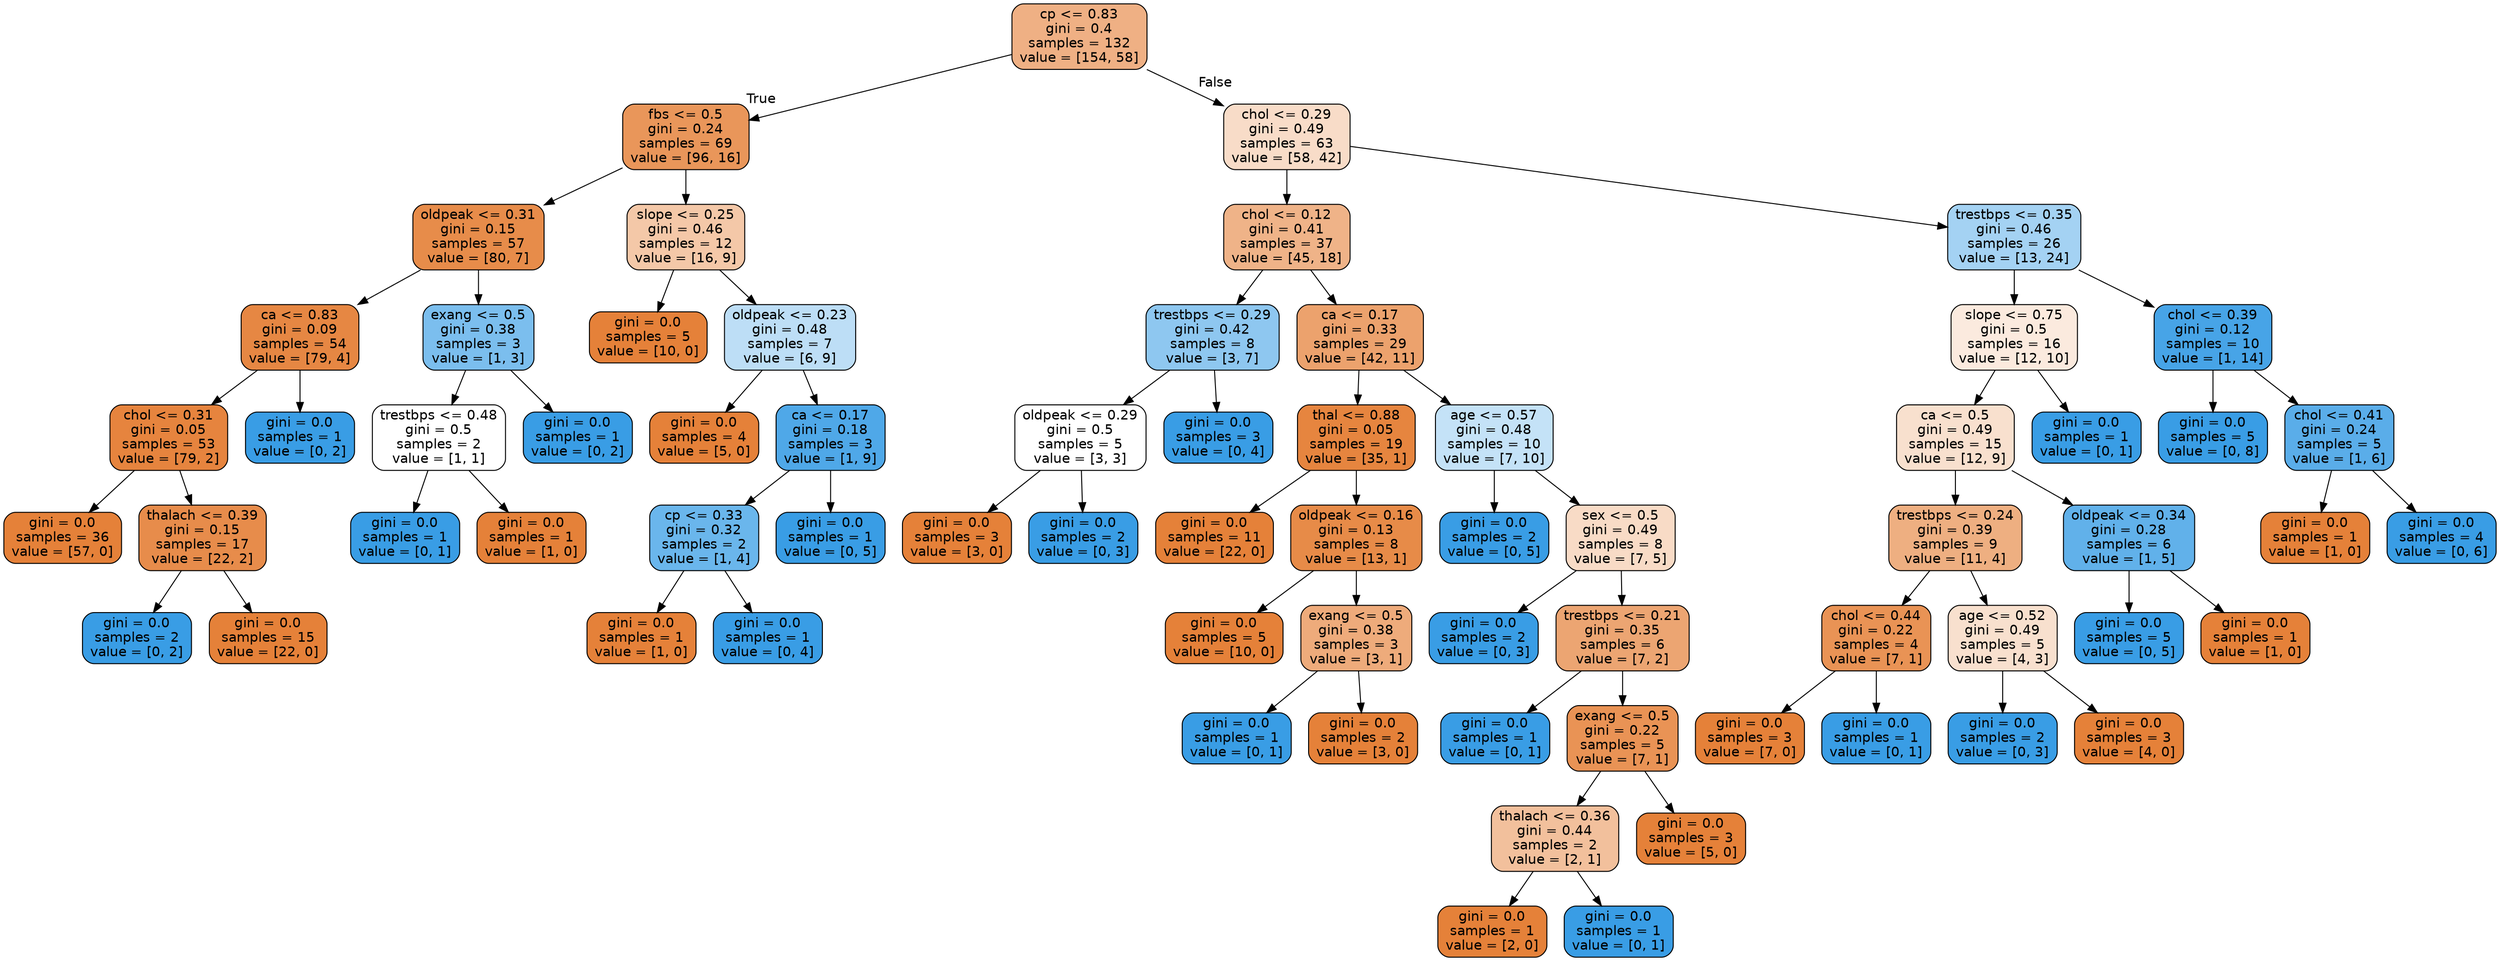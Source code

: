 digraph Tree {
node [shape=box, style="filled, rounded", color="black", fontname=helvetica] ;
edge [fontname=helvetica] ;
0 [label="cp <= 0.83\ngini = 0.4\nsamples = 132\nvalue = [154, 58]", fillcolor="#efb084"] ;
1 [label="fbs <= 0.5\ngini = 0.24\nsamples = 69\nvalue = [96, 16]", fillcolor="#e9965a"] ;
0 -> 1 [labeldistance=2.5, labelangle=45, headlabel="True"] ;
2 [label="oldpeak <= 0.31\ngini = 0.15\nsamples = 57\nvalue = [80, 7]", fillcolor="#e78c4a"] ;
1 -> 2 ;
3 [label="ca <= 0.83\ngini = 0.09\nsamples = 54\nvalue = [79, 4]", fillcolor="#e68743"] ;
2 -> 3 ;
4 [label="chol <= 0.31\ngini = 0.05\nsamples = 53\nvalue = [79, 2]", fillcolor="#e6843e"] ;
3 -> 4 ;
5 [label="gini = 0.0\nsamples = 36\nvalue = [57, 0]", fillcolor="#e58139"] ;
4 -> 5 ;
6 [label="thalach <= 0.39\ngini = 0.15\nsamples = 17\nvalue = [22, 2]", fillcolor="#e78c4b"] ;
4 -> 6 ;
7 [label="gini = 0.0\nsamples = 2\nvalue = [0, 2]", fillcolor="#399de5"] ;
6 -> 7 ;
8 [label="gini = 0.0\nsamples = 15\nvalue = [22, 0]", fillcolor="#e58139"] ;
6 -> 8 ;
9 [label="gini = 0.0\nsamples = 1\nvalue = [0, 2]", fillcolor="#399de5"] ;
3 -> 9 ;
10 [label="exang <= 0.5\ngini = 0.38\nsamples = 3\nvalue = [1, 3]", fillcolor="#7bbeee"] ;
2 -> 10 ;
11 [label="trestbps <= 0.48\ngini = 0.5\nsamples = 2\nvalue = [1, 1]", fillcolor="#ffffff"] ;
10 -> 11 ;
12 [label="gini = 0.0\nsamples = 1\nvalue = [0, 1]", fillcolor="#399de5"] ;
11 -> 12 ;
13 [label="gini = 0.0\nsamples = 1\nvalue = [1, 0]", fillcolor="#e58139"] ;
11 -> 13 ;
14 [label="gini = 0.0\nsamples = 1\nvalue = [0, 2]", fillcolor="#399de5"] ;
10 -> 14 ;
15 [label="slope <= 0.25\ngini = 0.46\nsamples = 12\nvalue = [16, 9]", fillcolor="#f4c8a8"] ;
1 -> 15 ;
16 [label="gini = 0.0\nsamples = 5\nvalue = [10, 0]", fillcolor="#e58139"] ;
15 -> 16 ;
17 [label="oldpeak <= 0.23\ngini = 0.48\nsamples = 7\nvalue = [6, 9]", fillcolor="#bddef6"] ;
15 -> 17 ;
18 [label="gini = 0.0\nsamples = 4\nvalue = [5, 0]", fillcolor="#e58139"] ;
17 -> 18 ;
19 [label="ca <= 0.17\ngini = 0.18\nsamples = 3\nvalue = [1, 9]", fillcolor="#4fa8e8"] ;
17 -> 19 ;
20 [label="cp <= 0.33\ngini = 0.32\nsamples = 2\nvalue = [1, 4]", fillcolor="#6ab6ec"] ;
19 -> 20 ;
21 [label="gini = 0.0\nsamples = 1\nvalue = [1, 0]", fillcolor="#e58139"] ;
20 -> 21 ;
22 [label="gini = 0.0\nsamples = 1\nvalue = [0, 4]", fillcolor="#399de5"] ;
20 -> 22 ;
23 [label="gini = 0.0\nsamples = 1\nvalue = [0, 5]", fillcolor="#399de5"] ;
19 -> 23 ;
24 [label="chol <= 0.29\ngini = 0.49\nsamples = 63\nvalue = [58, 42]", fillcolor="#f8dcc8"] ;
0 -> 24 [labeldistance=2.5, labelangle=-45, headlabel="False"] ;
25 [label="chol <= 0.12\ngini = 0.41\nsamples = 37\nvalue = [45, 18]", fillcolor="#efb388"] ;
24 -> 25 ;
26 [label="trestbps <= 0.29\ngini = 0.42\nsamples = 8\nvalue = [3, 7]", fillcolor="#8ec7f0"] ;
25 -> 26 ;
27 [label="oldpeak <= 0.29\ngini = 0.5\nsamples = 5\nvalue = [3, 3]", fillcolor="#ffffff"] ;
26 -> 27 ;
28 [label="gini = 0.0\nsamples = 3\nvalue = [3, 0]", fillcolor="#e58139"] ;
27 -> 28 ;
29 [label="gini = 0.0\nsamples = 2\nvalue = [0, 3]", fillcolor="#399de5"] ;
27 -> 29 ;
30 [label="gini = 0.0\nsamples = 3\nvalue = [0, 4]", fillcolor="#399de5"] ;
26 -> 30 ;
31 [label="ca <= 0.17\ngini = 0.33\nsamples = 29\nvalue = [42, 11]", fillcolor="#eca26d"] ;
25 -> 31 ;
32 [label="thal <= 0.88\ngini = 0.05\nsamples = 19\nvalue = [35, 1]", fillcolor="#e6853f"] ;
31 -> 32 ;
33 [label="gini = 0.0\nsamples = 11\nvalue = [22, 0]", fillcolor="#e58139"] ;
32 -> 33 ;
34 [label="oldpeak <= 0.16\ngini = 0.13\nsamples = 8\nvalue = [13, 1]", fillcolor="#e78b48"] ;
32 -> 34 ;
35 [label="gini = 0.0\nsamples = 5\nvalue = [10, 0]", fillcolor="#e58139"] ;
34 -> 35 ;
36 [label="exang <= 0.5\ngini = 0.38\nsamples = 3\nvalue = [3, 1]", fillcolor="#eeab7b"] ;
34 -> 36 ;
37 [label="gini = 0.0\nsamples = 1\nvalue = [0, 1]", fillcolor="#399de5"] ;
36 -> 37 ;
38 [label="gini = 0.0\nsamples = 2\nvalue = [3, 0]", fillcolor="#e58139"] ;
36 -> 38 ;
39 [label="age <= 0.57\ngini = 0.48\nsamples = 10\nvalue = [7, 10]", fillcolor="#c4e2f7"] ;
31 -> 39 ;
40 [label="gini = 0.0\nsamples = 2\nvalue = [0, 5]", fillcolor="#399de5"] ;
39 -> 40 ;
41 [label="sex <= 0.5\ngini = 0.49\nsamples = 8\nvalue = [7, 5]", fillcolor="#f8dbc6"] ;
39 -> 41 ;
42 [label="gini = 0.0\nsamples = 2\nvalue = [0, 3]", fillcolor="#399de5"] ;
41 -> 42 ;
43 [label="trestbps <= 0.21\ngini = 0.35\nsamples = 6\nvalue = [7, 2]", fillcolor="#eca572"] ;
41 -> 43 ;
44 [label="gini = 0.0\nsamples = 1\nvalue = [0, 1]", fillcolor="#399de5"] ;
43 -> 44 ;
45 [label="exang <= 0.5\ngini = 0.22\nsamples = 5\nvalue = [7, 1]", fillcolor="#e99355"] ;
43 -> 45 ;
46 [label="thalach <= 0.36\ngini = 0.44\nsamples = 2\nvalue = [2, 1]", fillcolor="#f2c09c"] ;
45 -> 46 ;
47 [label="gini = 0.0\nsamples = 1\nvalue = [2, 0]", fillcolor="#e58139"] ;
46 -> 47 ;
48 [label="gini = 0.0\nsamples = 1\nvalue = [0, 1]", fillcolor="#399de5"] ;
46 -> 48 ;
49 [label="gini = 0.0\nsamples = 3\nvalue = [5, 0]", fillcolor="#e58139"] ;
45 -> 49 ;
50 [label="trestbps <= 0.35\ngini = 0.46\nsamples = 26\nvalue = [13, 24]", fillcolor="#a4d2f3"] ;
24 -> 50 ;
51 [label="slope <= 0.75\ngini = 0.5\nsamples = 16\nvalue = [12, 10]", fillcolor="#fbeade"] ;
50 -> 51 ;
52 [label="ca <= 0.5\ngini = 0.49\nsamples = 15\nvalue = [12, 9]", fillcolor="#f8e0ce"] ;
51 -> 52 ;
53 [label="trestbps <= 0.24\ngini = 0.39\nsamples = 9\nvalue = [11, 4]", fillcolor="#eeaf81"] ;
52 -> 53 ;
54 [label="chol <= 0.44\ngini = 0.22\nsamples = 4\nvalue = [7, 1]", fillcolor="#e99355"] ;
53 -> 54 ;
55 [label="gini = 0.0\nsamples = 3\nvalue = [7, 0]", fillcolor="#e58139"] ;
54 -> 55 ;
56 [label="gini = 0.0\nsamples = 1\nvalue = [0, 1]", fillcolor="#399de5"] ;
54 -> 56 ;
57 [label="age <= 0.52\ngini = 0.49\nsamples = 5\nvalue = [4, 3]", fillcolor="#f8e0ce"] ;
53 -> 57 ;
58 [label="gini = 0.0\nsamples = 2\nvalue = [0, 3]", fillcolor="#399de5"] ;
57 -> 58 ;
59 [label="gini = 0.0\nsamples = 3\nvalue = [4, 0]", fillcolor="#e58139"] ;
57 -> 59 ;
60 [label="oldpeak <= 0.34\ngini = 0.28\nsamples = 6\nvalue = [1, 5]", fillcolor="#61b1ea"] ;
52 -> 60 ;
61 [label="gini = 0.0\nsamples = 5\nvalue = [0, 5]", fillcolor="#399de5"] ;
60 -> 61 ;
62 [label="gini = 0.0\nsamples = 1\nvalue = [1, 0]", fillcolor="#e58139"] ;
60 -> 62 ;
63 [label="gini = 0.0\nsamples = 1\nvalue = [0, 1]", fillcolor="#399de5"] ;
51 -> 63 ;
64 [label="chol <= 0.39\ngini = 0.12\nsamples = 10\nvalue = [1, 14]", fillcolor="#47a4e7"] ;
50 -> 64 ;
65 [label="gini = 0.0\nsamples = 5\nvalue = [0, 8]", fillcolor="#399de5"] ;
64 -> 65 ;
66 [label="chol <= 0.41\ngini = 0.24\nsamples = 5\nvalue = [1, 6]", fillcolor="#5aade9"] ;
64 -> 66 ;
67 [label="gini = 0.0\nsamples = 1\nvalue = [1, 0]", fillcolor="#e58139"] ;
66 -> 67 ;
68 [label="gini = 0.0\nsamples = 4\nvalue = [0, 6]", fillcolor="#399de5"] ;
66 -> 68 ;
}